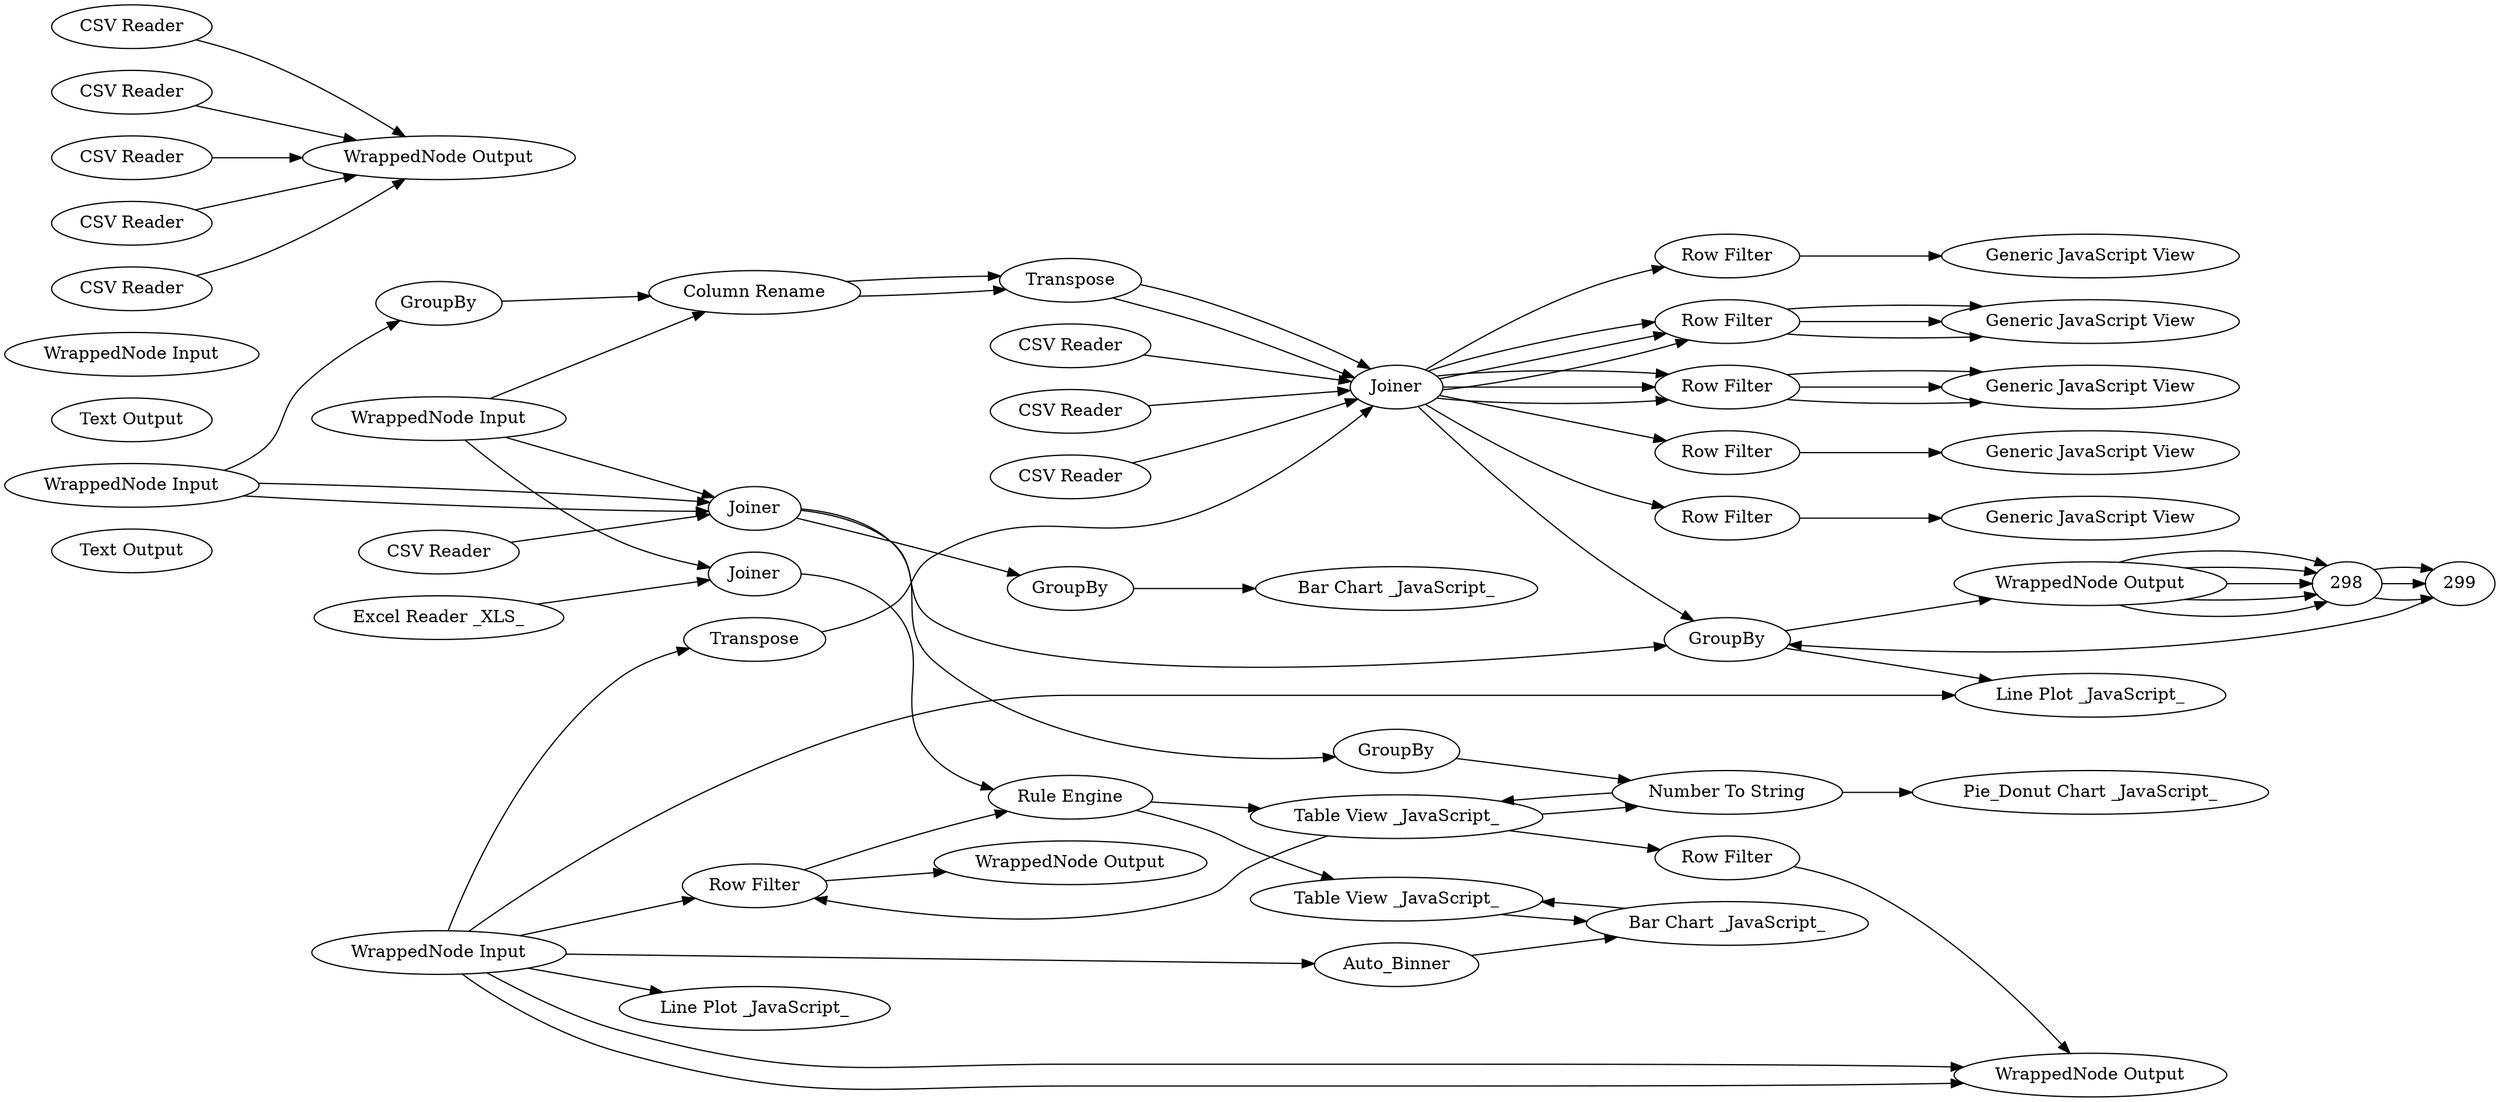 digraph {
	60 [label="Text Output"]
	75 [label="Row Filter"]
	102 [label=Transpose]
	103 [label=Joiner]
	292 [label="Row Filter"]
	294 [label="Row Filter"]
	303 [label="Generic JavaScript View"]
	304 [label="Generic JavaScript View"]
	305 [label="Generic JavaScript View"]
	307 [label="Generic JavaScript View"]
	308 [label="Row Filter"]
	309 [label="Row Filter"]
	310 [label="Generic JavaScript View"]
	311 [label="Line Plot _JavaScript_"]
	312 [label="Line Plot _JavaScript_"]
	334 [label="Table View _JavaScript_"]
	335 [label="Scatter Plot _JavaScript_"]
	336 [label=k_Means]
	341 [label="Row Filter"]
	342 [label="Generic JavaScript View"]
	345 [label="WrappedNode Input"]
	347 [label="Row Filter"]
	348 [label=Auto_Binner]
	349 [label="Bar Chart _JavaScript_"]
	350 [label="Color Manager"]
	351 [label=Sorter]
	352 [label="WrappedNode Output"]
	354 [label="CSV Reader"]
	60 [label="Text Output"]
	103 [label=Joiner]
	294 [label="Row Filter"]
	305 [label="Generic JavaScript View"]
	308 [label="Row Filter"]
	310 [label="Generic JavaScript View"]
	311 [label="Line Plot _JavaScript_"]
	319 [label=Transpose]
	325 [label=GroupBy]
	327 [label=Joiner]
	330 [label="Column Rename"]
	332 [label="Pie_Donut Chart _JavaScript_"]
	333 [label=GroupBy]
	334 [label="Number To String"]
	335 [label="Table View _JavaScript_"]
	336 [label="Row Filter"]
	338 [label="WrappedNode Input"]
	340 [label="WrappedNode Output"]
	341 [label=GroupBy]
	343 [label="CSV Reader"]
	60 [label="Text Output"]
	103 [label=Joiner]
	294 [label="Row Filter"]
	305 [label="Generic JavaScript View"]
	308 [label="Row Filter"]
	310 [label="Generic JavaScript View"]
	319 [label=Transpose]
	327 [label=Joiner]
	328 [label=GroupBy]
	330 [label="Column Rename"]
	342 [label="WrappedNode Output"]
	349 [label="Table View _JavaScript_"]
	350 [label="Rule Engine"]
	351 [label="Bar Chart _JavaScript_"]
	356 [label=Joiner]
	360 [label="Excel Reader _XLS_"]
	361 [label="WrappedNode Input"]
	363 [label="CSV Reader"]
	364 [label="CSV Reader"]
	365 [label="Bar Chart _JavaScript_"]
	21 [label="Text Output"]
	36 [label="WrappedNode Input"]
	37 [label="WrappedNode Output"]
	38 [label="CSV Reader"]
	39 [label="CSV Reader"]
	40 [label="CSV Reader"]
	41 [label="CSV Reader"]
	42 [label="CSV Reader"]
	75 -> 303
	102 -> 103
	103 -> 294
	103 -> 292
	103 -> 309
	103 -> 308
	103 -> 75
	103 -> 341
	292 -> 304
	294 -> 305
	308 -> 310
	309 -> 307
	335 -> 334
	335 -> 347
	336 -> 350
	341 -> 342
	345 -> 348
	345 -> 336
	345 -> 312
	345 -> 311
	345 -> 352
	345 -> 352
	345 -> 102
	347 -> 352
	348 -> 351
	350 -> 335
	351 -> 349
	354 -> 103
	103 -> 294
	103 -> 308
	294 -> 305
	308 -> 310
	319 -> 103
	325 -> 330
	327 -> 333
	327 -> 341
	330 -> 319
	333 -> 334
	334 -> 335
	334 -> 332
	335 -> 336
	336 -> 340
	338 -> 327
	338 -> 327
	338 -> 325
	341 -> 311
	343 -> 103
	103 -> 294
	103 -> 308
	294 -> 305
	308 -> 310
	319 -> 103
	327 -> 328
	328 -> 365
	330 -> 319
	349 -> 351
	350 -> 349
	356 -> 350
	360 -> 356
	361 -> 330
	361 -> 356
	361 -> 327
	363 -> 103
	364 -> 327
	38 -> 37
	39 -> 37
	40 -> 37
	41 -> 37
	42 -> 37
	298 -> 299
	298 -> 299
	298 -> 299
	299 -> 341
	342 -> 298
	342 -> 298
	342 -> 298
	342 -> 298
	342 -> 298
	rankdir=LR
}
